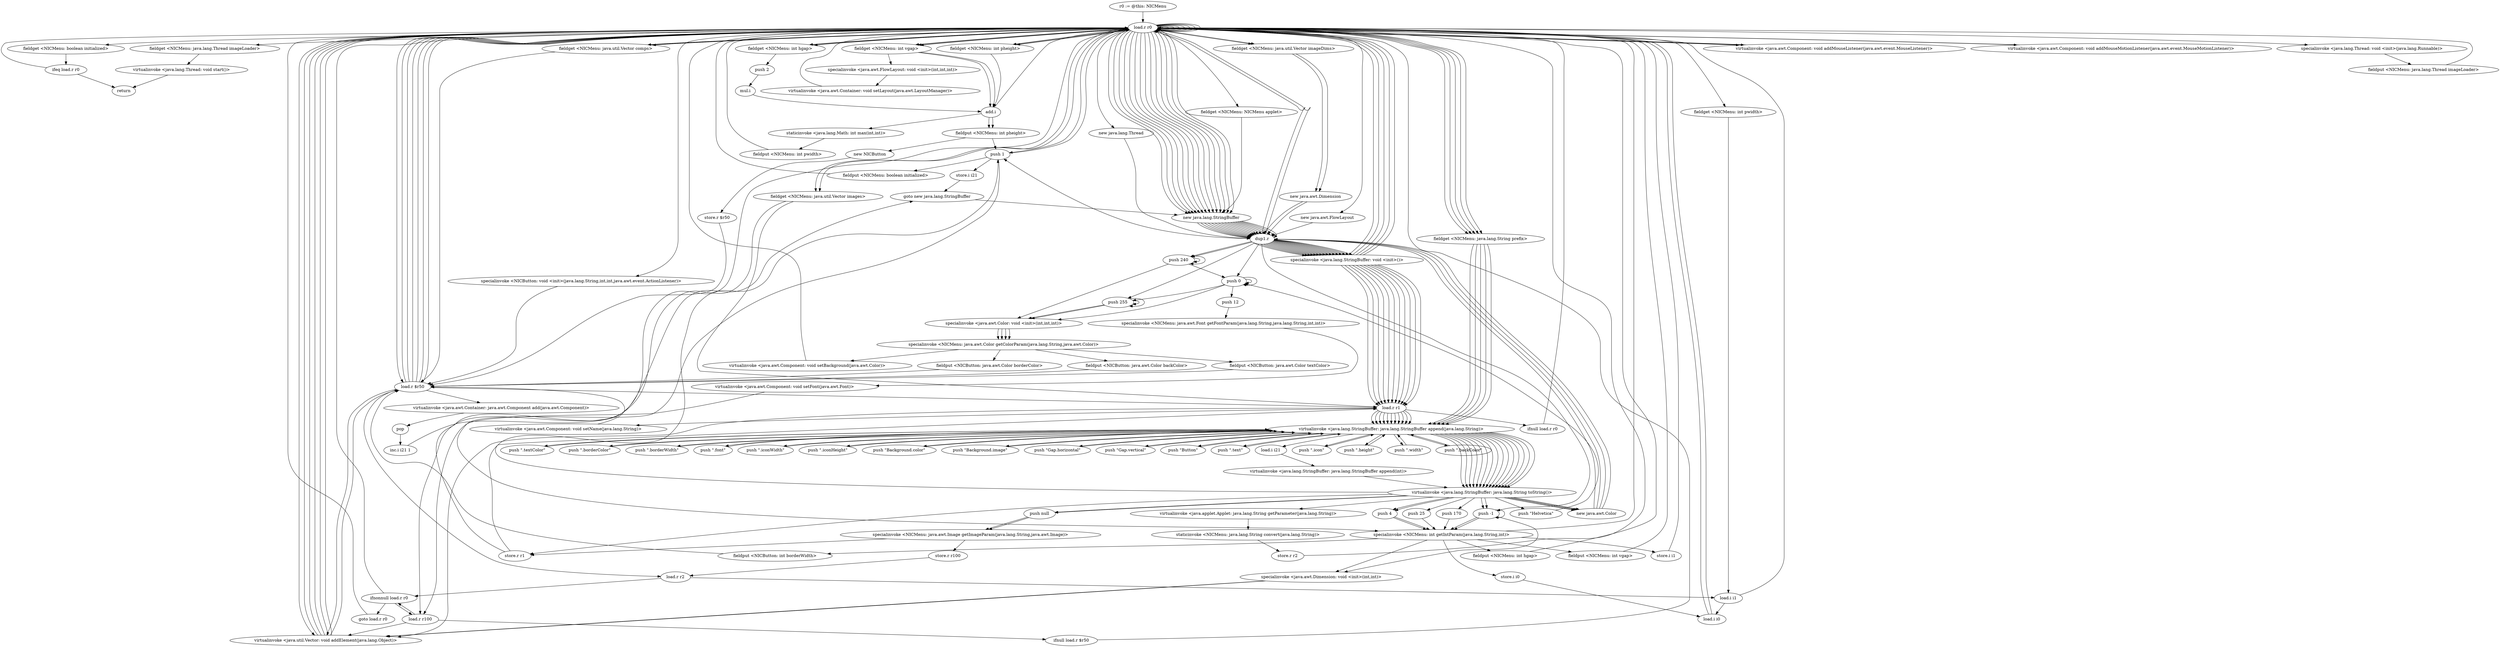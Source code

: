 digraph "" {
    "r0 := @this: NICMenu"
    "load.r r0"
    "r0 := @this: NICMenu"->"load.r r0";
    "fieldget <NICMenu: boolean initialized>"
    "load.r r0"->"fieldget <NICMenu: boolean initialized>";
    "ifeq load.r r0"
    "fieldget <NICMenu: boolean initialized>"->"ifeq load.r r0";
    "return"
    "ifeq load.r r0"->"return";
    "ifeq load.r r0"->"load.r r0";
    "push 1"
    "load.r r0"->"push 1";
    "fieldput <NICMenu: boolean initialized>"
    "push 1"->"fieldput <NICMenu: boolean initialized>";
    "fieldput <NICMenu: boolean initialized>"->"load.r r0";
    "load.r r0"->"load.r r0";
    "new java.lang.StringBuffer"
    "load.r r0"->"new java.lang.StringBuffer";
    "dup1.r"
    "new java.lang.StringBuffer"->"dup1.r";
    "specialinvoke <java.lang.StringBuffer: void <init>()>"
    "dup1.r"->"specialinvoke <java.lang.StringBuffer: void <init>()>";
    "specialinvoke <java.lang.StringBuffer: void <init>()>"->"load.r r0";
    "fieldget <NICMenu: java.lang.String prefix>"
    "load.r r0"->"fieldget <NICMenu: java.lang.String prefix>";
    "virtualinvoke <java.lang.StringBuffer: java.lang.StringBuffer append(java.lang.String)>"
    "fieldget <NICMenu: java.lang.String prefix>"->"virtualinvoke <java.lang.StringBuffer: java.lang.StringBuffer append(java.lang.String)>";
    "push \"Background.color\""
    "virtualinvoke <java.lang.StringBuffer: java.lang.StringBuffer append(java.lang.String)>"->"push \"Background.color\"";
    "push \"Background.color\""->"virtualinvoke <java.lang.StringBuffer: java.lang.StringBuffer append(java.lang.String)>";
    "virtualinvoke <java.lang.StringBuffer: java.lang.String toString()>"
    "virtualinvoke <java.lang.StringBuffer: java.lang.StringBuffer append(java.lang.String)>"->"virtualinvoke <java.lang.StringBuffer: java.lang.String toString()>";
    "new java.awt.Color"
    "virtualinvoke <java.lang.StringBuffer: java.lang.String toString()>"->"new java.awt.Color";
    "new java.awt.Color"->"dup1.r";
    "push 255"
    "dup1.r"->"push 255";
    "push 255"->"push 255";
    "push 255"->"push 255";
    "specialinvoke <java.awt.Color: void <init>(int,int,int)>"
    "push 255"->"specialinvoke <java.awt.Color: void <init>(int,int,int)>";
    "specialinvoke <NICMenu: java.awt.Color getColorParam(java.lang.String,java.awt.Color)>"
    "specialinvoke <java.awt.Color: void <init>(int,int,int)>"->"specialinvoke <NICMenu: java.awt.Color getColorParam(java.lang.String,java.awt.Color)>";
    "virtualinvoke <java.awt.Component: void setBackground(java.awt.Color)>"
    "specialinvoke <NICMenu: java.awt.Color getColorParam(java.lang.String,java.awt.Color)>"->"virtualinvoke <java.awt.Component: void setBackground(java.awt.Color)>";
    "virtualinvoke <java.awt.Component: void setBackground(java.awt.Color)>"->"load.r r0";
    "load.r r0"->"new java.lang.StringBuffer";
    "new java.lang.StringBuffer"->"dup1.r";
    "dup1.r"->"specialinvoke <java.lang.StringBuffer: void <init>()>";
    "specialinvoke <java.lang.StringBuffer: void <init>()>"->"load.r r0";
    "load.r r0"->"fieldget <NICMenu: java.lang.String prefix>";
    "fieldget <NICMenu: java.lang.String prefix>"->"virtualinvoke <java.lang.StringBuffer: java.lang.StringBuffer append(java.lang.String)>";
    "push \"Background.image\""
    "virtualinvoke <java.lang.StringBuffer: java.lang.StringBuffer append(java.lang.String)>"->"push \"Background.image\"";
    "push \"Background.image\""->"virtualinvoke <java.lang.StringBuffer: java.lang.StringBuffer append(java.lang.String)>";
    "virtualinvoke <java.lang.StringBuffer: java.lang.StringBuffer append(java.lang.String)>"->"virtualinvoke <java.lang.StringBuffer: java.lang.String toString()>";
    "push null"
    "virtualinvoke <java.lang.StringBuffer: java.lang.String toString()>"->"push null";
    "specialinvoke <NICMenu: java.awt.Image getImageParam(java.lang.String,java.awt.Image)>"
    "push null"->"specialinvoke <NICMenu: java.awt.Image getImageParam(java.lang.String,java.awt.Image)>";
    "store.r r1"
    "specialinvoke <NICMenu: java.awt.Image getImageParam(java.lang.String,java.awt.Image)>"->"store.r r1";
    "load.r r1"
    "store.r r1"->"load.r r1";
    "ifnull load.r r0"
    "load.r r1"->"ifnull load.r r0";
    "ifnull load.r r0"->"load.r r0";
    "fieldget <NICMenu: java.util.Vector images>"
    "load.r r0"->"fieldget <NICMenu: java.util.Vector images>";
    "fieldget <NICMenu: java.util.Vector images>"->"load.r r1";
    "virtualinvoke <java.util.Vector: void addElement(java.lang.Object)>"
    "load.r r1"->"virtualinvoke <java.util.Vector: void addElement(java.lang.Object)>";
    "virtualinvoke <java.util.Vector: void addElement(java.lang.Object)>"->"load.r r0";
    "fieldget <NICMenu: java.util.Vector comps>"
    "load.r r0"->"fieldget <NICMenu: java.util.Vector comps>";
    "fieldget <NICMenu: java.util.Vector comps>"->"load.r r0";
    "load.r r0"->"virtualinvoke <java.util.Vector: void addElement(java.lang.Object)>";
    "virtualinvoke <java.util.Vector: void addElement(java.lang.Object)>"->"load.r r0";
    "fieldget <NICMenu: java.util.Vector imageDims>"
    "load.r r0"->"fieldget <NICMenu: java.util.Vector imageDims>";
    "new java.awt.Dimension"
    "fieldget <NICMenu: java.util.Vector imageDims>"->"new java.awt.Dimension";
    "new java.awt.Dimension"->"dup1.r";
    "push -1"
    "dup1.r"->"push -1";
    "push -1"->"push -1";
    "specialinvoke <java.awt.Dimension: void <init>(int,int)>"
    "push -1"->"specialinvoke <java.awt.Dimension: void <init>(int,int)>";
    "specialinvoke <java.awt.Dimension: void <init>(int,int)>"->"virtualinvoke <java.util.Vector: void addElement(java.lang.Object)>";
    "virtualinvoke <java.util.Vector: void addElement(java.lang.Object)>"->"load.r r0";
    "load.r r0"->"load.r r0";
    "load.r r0"->"new java.lang.StringBuffer";
    "new java.lang.StringBuffer"->"dup1.r";
    "dup1.r"->"specialinvoke <java.lang.StringBuffer: void <init>()>";
    "specialinvoke <java.lang.StringBuffer: void <init>()>"->"load.r r0";
    "load.r r0"->"fieldget <NICMenu: java.lang.String prefix>";
    "fieldget <NICMenu: java.lang.String prefix>"->"virtualinvoke <java.lang.StringBuffer: java.lang.StringBuffer append(java.lang.String)>";
    "push \"Gap.horizontal\""
    "virtualinvoke <java.lang.StringBuffer: java.lang.StringBuffer append(java.lang.String)>"->"push \"Gap.horizontal\"";
    "push \"Gap.horizontal\""->"virtualinvoke <java.lang.StringBuffer: java.lang.StringBuffer append(java.lang.String)>";
    "virtualinvoke <java.lang.StringBuffer: java.lang.StringBuffer append(java.lang.String)>"->"virtualinvoke <java.lang.StringBuffer: java.lang.String toString()>";
    "push 4"
    "virtualinvoke <java.lang.StringBuffer: java.lang.String toString()>"->"push 4";
    "specialinvoke <NICMenu: int getIntParam(java.lang.String,int)>"
    "push 4"->"specialinvoke <NICMenu: int getIntParam(java.lang.String,int)>";
    "fieldput <NICMenu: int hgap>"
    "specialinvoke <NICMenu: int getIntParam(java.lang.String,int)>"->"fieldput <NICMenu: int hgap>";
    "fieldput <NICMenu: int hgap>"->"load.r r0";
    "load.r r0"->"load.r r0";
    "load.r r0"->"new java.lang.StringBuffer";
    "new java.lang.StringBuffer"->"dup1.r";
    "dup1.r"->"specialinvoke <java.lang.StringBuffer: void <init>()>";
    "specialinvoke <java.lang.StringBuffer: void <init>()>"->"load.r r0";
    "load.r r0"->"fieldget <NICMenu: java.lang.String prefix>";
    "fieldget <NICMenu: java.lang.String prefix>"->"virtualinvoke <java.lang.StringBuffer: java.lang.StringBuffer append(java.lang.String)>";
    "push \"Gap.vertical\""
    "virtualinvoke <java.lang.StringBuffer: java.lang.StringBuffer append(java.lang.String)>"->"push \"Gap.vertical\"";
    "push \"Gap.vertical\""->"virtualinvoke <java.lang.StringBuffer: java.lang.StringBuffer append(java.lang.String)>";
    "virtualinvoke <java.lang.StringBuffer: java.lang.StringBuffer append(java.lang.String)>"->"virtualinvoke <java.lang.StringBuffer: java.lang.String toString()>";
    "virtualinvoke <java.lang.StringBuffer: java.lang.String toString()>"->"push 4";
    "push 4"->"specialinvoke <NICMenu: int getIntParam(java.lang.String,int)>";
    "fieldput <NICMenu: int vgap>"
    "specialinvoke <NICMenu: int getIntParam(java.lang.String,int)>"->"fieldput <NICMenu: int vgap>";
    "fieldput <NICMenu: int vgap>"->"load.r r0";
    "new java.awt.FlowLayout"
    "load.r r0"->"new java.awt.FlowLayout";
    "new java.awt.FlowLayout"->"dup1.r";
    "dup1.r"->"push 1";
    "push 1"->"load.r r0";
    "fieldget <NICMenu: int hgap>"
    "load.r r0"->"fieldget <NICMenu: int hgap>";
    "fieldget <NICMenu: int hgap>"->"load.r r0";
    "fieldget <NICMenu: int vgap>"
    "load.r r0"->"fieldget <NICMenu: int vgap>";
    "specialinvoke <java.awt.FlowLayout: void <init>(int,int,int)>"
    "fieldget <NICMenu: int vgap>"->"specialinvoke <java.awt.FlowLayout: void <init>(int,int,int)>";
    "virtualinvoke <java.awt.Container: void setLayout(java.awt.LayoutManager)>"
    "specialinvoke <java.awt.FlowLayout: void <init>(int,int,int)>"->"virtualinvoke <java.awt.Container: void setLayout(java.awt.LayoutManager)>";
    "virtualinvoke <java.awt.Container: void setLayout(java.awt.LayoutManager)>"->"load.r r0";
    "load.r r0"->"load.r r0";
    "fieldget <NICMenu: int pheight>"
    "load.r r0"->"fieldget <NICMenu: int pheight>";
    "fieldget <NICMenu: int pheight>"->"load.r r0";
    "load.r r0"->"fieldget <NICMenu: int vgap>";
    "add.i"
    "fieldget <NICMenu: int vgap>"->"add.i";
    "fieldput <NICMenu: int pheight>"
    "add.i"->"fieldput <NICMenu: int pheight>";
    "fieldput <NICMenu: int pheight>"->"push 1";
    "store.i i21"
    "push 1"->"store.i i21";
    "goto new java.lang.StringBuffer"
    "store.i i21"->"goto new java.lang.StringBuffer";
    "goto new java.lang.StringBuffer"->"new java.lang.StringBuffer";
    "new java.lang.StringBuffer"->"dup1.r";
    "dup1.r"->"specialinvoke <java.lang.StringBuffer: void <init>()>";
    "specialinvoke <java.lang.StringBuffer: void <init>()>"->"load.r r0";
    "load.r r0"->"fieldget <NICMenu: java.lang.String prefix>";
    "fieldget <NICMenu: java.lang.String prefix>"->"virtualinvoke <java.lang.StringBuffer: java.lang.StringBuffer append(java.lang.String)>";
    "push \"Button\""
    "virtualinvoke <java.lang.StringBuffer: java.lang.StringBuffer append(java.lang.String)>"->"push \"Button\"";
    "push \"Button\""->"virtualinvoke <java.lang.StringBuffer: java.lang.StringBuffer append(java.lang.String)>";
    "load.i i21"
    "virtualinvoke <java.lang.StringBuffer: java.lang.StringBuffer append(java.lang.String)>"->"load.i i21";
    "virtualinvoke <java.lang.StringBuffer: java.lang.StringBuffer append(int)>"
    "load.i i21"->"virtualinvoke <java.lang.StringBuffer: java.lang.StringBuffer append(int)>";
    "virtualinvoke <java.lang.StringBuffer: java.lang.StringBuffer append(int)>"->"virtualinvoke <java.lang.StringBuffer: java.lang.String toString()>";
    "virtualinvoke <java.lang.StringBuffer: java.lang.String toString()>"->"store.r r1";
    "store.r r1"->"load.r r0";
    "fieldget <NICMenu: NICMenu applet>"
    "load.r r0"->"fieldget <NICMenu: NICMenu applet>";
    "fieldget <NICMenu: NICMenu applet>"->"new java.lang.StringBuffer";
    "new java.lang.StringBuffer"->"dup1.r";
    "dup1.r"->"specialinvoke <java.lang.StringBuffer: void <init>()>";
    "specialinvoke <java.lang.StringBuffer: void <init>()>"->"load.r r1";
    "load.r r1"->"virtualinvoke <java.lang.StringBuffer: java.lang.StringBuffer append(java.lang.String)>";
    "push \".text\""
    "virtualinvoke <java.lang.StringBuffer: java.lang.StringBuffer append(java.lang.String)>"->"push \".text\"";
    "push \".text\""->"virtualinvoke <java.lang.StringBuffer: java.lang.StringBuffer append(java.lang.String)>";
    "virtualinvoke <java.lang.StringBuffer: java.lang.StringBuffer append(java.lang.String)>"->"virtualinvoke <java.lang.StringBuffer: java.lang.String toString()>";
    "virtualinvoke <java.applet.Applet: java.lang.String getParameter(java.lang.String)>"
    "virtualinvoke <java.lang.StringBuffer: java.lang.String toString()>"->"virtualinvoke <java.applet.Applet: java.lang.String getParameter(java.lang.String)>";
    "staticinvoke <NICMenu: java.lang.String convert(java.lang.String)>"
    "virtualinvoke <java.applet.Applet: java.lang.String getParameter(java.lang.String)>"->"staticinvoke <NICMenu: java.lang.String convert(java.lang.String)>";
    "store.r r2"
    "staticinvoke <NICMenu: java.lang.String convert(java.lang.String)>"->"store.r r2";
    "store.r r2"->"load.r r0";
    "load.r r0"->"new java.lang.StringBuffer";
    "new java.lang.StringBuffer"->"dup1.r";
    "dup1.r"->"specialinvoke <java.lang.StringBuffer: void <init>()>";
    "specialinvoke <java.lang.StringBuffer: void <init>()>"->"load.r r1";
    "load.r r1"->"virtualinvoke <java.lang.StringBuffer: java.lang.StringBuffer append(java.lang.String)>";
    "push \".icon\""
    "virtualinvoke <java.lang.StringBuffer: java.lang.StringBuffer append(java.lang.String)>"->"push \".icon\"";
    "push \".icon\""->"virtualinvoke <java.lang.StringBuffer: java.lang.StringBuffer append(java.lang.String)>";
    "virtualinvoke <java.lang.StringBuffer: java.lang.StringBuffer append(java.lang.String)>"->"virtualinvoke <java.lang.StringBuffer: java.lang.String toString()>";
    "virtualinvoke <java.lang.StringBuffer: java.lang.String toString()>"->"push null";
    "push null"->"specialinvoke <NICMenu: java.awt.Image getImageParam(java.lang.String,java.awt.Image)>";
    "store.r r100"
    "specialinvoke <NICMenu: java.awt.Image getImageParam(java.lang.String,java.awt.Image)>"->"store.r r100";
    "load.r r2"
    "store.r r100"->"load.r r2";
    "ifnonnull load.r r0"
    "load.r r2"->"ifnonnull load.r r0";
    "load.r r100"
    "ifnonnull load.r r0"->"load.r r100";
    "load.r r100"->"ifnonnull load.r r0";
    "goto load.r r0"
    "ifnonnull load.r r0"->"goto load.r r0";
    "goto load.r r0"->"load.r r0";
    "load.r r0"->"load.r r0";
    "virtualinvoke <java.awt.Component: void addMouseListener(java.awt.event.MouseListener)>"
    "load.r r0"->"virtualinvoke <java.awt.Component: void addMouseListener(java.awt.event.MouseListener)>";
    "virtualinvoke <java.awt.Component: void addMouseListener(java.awt.event.MouseListener)>"->"load.r r0";
    "load.r r0"->"load.r r0";
    "virtualinvoke <java.awt.Component: void addMouseMotionListener(java.awt.event.MouseMotionListener)>"
    "load.r r0"->"virtualinvoke <java.awt.Component: void addMouseMotionListener(java.awt.event.MouseMotionListener)>";
    "virtualinvoke <java.awt.Component: void addMouseMotionListener(java.awt.event.MouseMotionListener)>"->"load.r r0";
    "new java.lang.Thread"
    "load.r r0"->"new java.lang.Thread";
    "new java.lang.Thread"->"dup1.r";
    "dup1.r"->"load.r r0";
    "specialinvoke <java.lang.Thread: void <init>(java.lang.Runnable)>"
    "load.r r0"->"specialinvoke <java.lang.Thread: void <init>(java.lang.Runnable)>";
    "fieldput <NICMenu: java.lang.Thread imageLoader>"
    "specialinvoke <java.lang.Thread: void <init>(java.lang.Runnable)>"->"fieldput <NICMenu: java.lang.Thread imageLoader>";
    "fieldput <NICMenu: java.lang.Thread imageLoader>"->"load.r r0";
    "fieldget <NICMenu: java.lang.Thread imageLoader>"
    "load.r r0"->"fieldget <NICMenu: java.lang.Thread imageLoader>";
    "virtualinvoke <java.lang.Thread: void start()>"
    "fieldget <NICMenu: java.lang.Thread imageLoader>"->"virtualinvoke <java.lang.Thread: void start()>";
    "virtualinvoke <java.lang.Thread: void start()>"->"return";
    "ifnonnull load.r r0"->"load.r r0";
    "load.r r0"->"load.r r0";
    "load.r r0"->"new java.lang.StringBuffer";
    "new java.lang.StringBuffer"->"dup1.r";
    "dup1.r"->"specialinvoke <java.lang.StringBuffer: void <init>()>";
    "specialinvoke <java.lang.StringBuffer: void <init>()>"->"load.r r1";
    "load.r r1"->"virtualinvoke <java.lang.StringBuffer: java.lang.StringBuffer append(java.lang.String)>";
    "push \".height\""
    "virtualinvoke <java.lang.StringBuffer: java.lang.StringBuffer append(java.lang.String)>"->"push \".height\"";
    "push \".height\""->"virtualinvoke <java.lang.StringBuffer: java.lang.StringBuffer append(java.lang.String)>";
    "virtualinvoke <java.lang.StringBuffer: java.lang.StringBuffer append(java.lang.String)>"->"virtualinvoke <java.lang.StringBuffer: java.lang.String toString()>";
    "push 25"
    "virtualinvoke <java.lang.StringBuffer: java.lang.String toString()>"->"push 25";
    "push 25"->"specialinvoke <NICMenu: int getIntParam(java.lang.String,int)>";
    "store.i i0"
    "specialinvoke <NICMenu: int getIntParam(java.lang.String,int)>"->"store.i i0";
    "load.i i0"
    "store.i i0"->"load.i i0";
    "load.i i0"->"load.r r0";
    "load.r r0"->"load.r r0";
    "load.r r0"->"new java.lang.StringBuffer";
    "new java.lang.StringBuffer"->"dup1.r";
    "dup1.r"->"specialinvoke <java.lang.StringBuffer: void <init>()>";
    "specialinvoke <java.lang.StringBuffer: void <init>()>"->"load.r r1";
    "load.r r1"->"virtualinvoke <java.lang.StringBuffer: java.lang.StringBuffer append(java.lang.String)>";
    "push \".width\""
    "virtualinvoke <java.lang.StringBuffer: java.lang.StringBuffer append(java.lang.String)>"->"push \".width\"";
    "push \".width\""->"virtualinvoke <java.lang.StringBuffer: java.lang.StringBuffer append(java.lang.String)>";
    "virtualinvoke <java.lang.StringBuffer: java.lang.StringBuffer append(java.lang.String)>"->"virtualinvoke <java.lang.StringBuffer: java.lang.String toString()>";
    "push 170"
    "virtualinvoke <java.lang.StringBuffer: java.lang.String toString()>"->"push 170";
    "push 170"->"specialinvoke <NICMenu: int getIntParam(java.lang.String,int)>";
    "store.i i1"
    "specialinvoke <NICMenu: int getIntParam(java.lang.String,int)>"->"store.i i1";
    "store.i i1"->"load.r r0";
    "fieldget <NICMenu: int pwidth>"
    "load.r r0"->"fieldget <NICMenu: int pwidth>";
    "load.i i1"
    "fieldget <NICMenu: int pwidth>"->"load.i i1";
    "load.i i1"->"load.r r0";
    "load.r r0"->"fieldget <NICMenu: int hgap>";
    "push 2"
    "fieldget <NICMenu: int hgap>"->"push 2";
    "mul.i"
    "push 2"->"mul.i";
    "mul.i"->"add.i";
    "staticinvoke <java.lang.Math: int max(int,int)>"
    "add.i"->"staticinvoke <java.lang.Math: int max(int,int)>";
    "fieldput <NICMenu: int pwidth>"
    "staticinvoke <java.lang.Math: int max(int,int)>"->"fieldput <NICMenu: int pwidth>";
    "fieldput <NICMenu: int pwidth>"->"load.r r0";
    "load.r r0"->"fieldget <NICMenu: int vgap>";
    "fieldget <NICMenu: int vgap>"->"add.i";
    "add.i"->"load.r r0";
    "load.r r0"->"fieldget <NICMenu: int pheight>";
    "fieldget <NICMenu: int pheight>"->"add.i";
    "add.i"->"fieldput <NICMenu: int pheight>";
    "new NICButton"
    "fieldput <NICMenu: int pheight>"->"new NICButton";
    "store.r $r50"
    "new NICButton"->"store.r $r50";
    "load.r $r50"
    "store.r $r50"->"load.r $r50";
    "load.r $r50"->"load.r r2";
    "load.r r2"->"load.i i1";
    "load.i i1"->"load.i i0";
    "load.i i0"->"load.r r0";
    "specialinvoke <NICButton: void <init>(java.lang.String,int,int,java.awt.event.ActionListener)>"
    "load.r r0"->"specialinvoke <NICButton: void <init>(java.lang.String,int,int,java.awt.event.ActionListener)>";
    "specialinvoke <NICButton: void <init>(java.lang.String,int,int,java.awt.event.ActionListener)>"->"load.r $r50";
    "load.r $r50"->"load.r r1";
    "virtualinvoke <java.awt.Component: void setName(java.lang.String)>"
    "load.r r1"->"virtualinvoke <java.awt.Component: void setName(java.lang.String)>";
    "virtualinvoke <java.awt.Component: void setName(java.lang.String)>"->"load.r $r50";
    "load.r $r50"->"load.r r0";
    "load.r r0"->"new java.lang.StringBuffer";
    "new java.lang.StringBuffer"->"dup1.r";
    "dup1.r"->"specialinvoke <java.lang.StringBuffer: void <init>()>";
    "specialinvoke <java.lang.StringBuffer: void <init>()>"->"load.r r1";
    "load.r r1"->"virtualinvoke <java.lang.StringBuffer: java.lang.StringBuffer append(java.lang.String)>";
    "push \".backColor\""
    "virtualinvoke <java.lang.StringBuffer: java.lang.StringBuffer append(java.lang.String)>"->"push \".backColor\"";
    "push \".backColor\""->"virtualinvoke <java.lang.StringBuffer: java.lang.StringBuffer append(java.lang.String)>";
    "virtualinvoke <java.lang.StringBuffer: java.lang.StringBuffer append(java.lang.String)>"->"virtualinvoke <java.lang.StringBuffer: java.lang.String toString()>";
    "virtualinvoke <java.lang.StringBuffer: java.lang.String toString()>"->"new java.awt.Color";
    "new java.awt.Color"->"dup1.r";
    "push 240"
    "dup1.r"->"push 240";
    "push 240"->"push 240";
    "push 240"->"push 240";
    "push 240"->"specialinvoke <java.awt.Color: void <init>(int,int,int)>";
    "specialinvoke <java.awt.Color: void <init>(int,int,int)>"->"specialinvoke <NICMenu: java.awt.Color getColorParam(java.lang.String,java.awt.Color)>";
    "fieldput <NICButton: java.awt.Color backColor>"
    "specialinvoke <NICMenu: java.awt.Color getColorParam(java.lang.String,java.awt.Color)>"->"fieldput <NICButton: java.awt.Color backColor>";
    "fieldput <NICButton: java.awt.Color backColor>"->"load.r $r50";
    "load.r $r50"->"load.r r0";
    "load.r r0"->"new java.lang.StringBuffer";
    "new java.lang.StringBuffer"->"dup1.r";
    "dup1.r"->"specialinvoke <java.lang.StringBuffer: void <init>()>";
    "specialinvoke <java.lang.StringBuffer: void <init>()>"->"load.r r1";
    "load.r r1"->"virtualinvoke <java.lang.StringBuffer: java.lang.StringBuffer append(java.lang.String)>";
    "push \".textColor\""
    "virtualinvoke <java.lang.StringBuffer: java.lang.StringBuffer append(java.lang.String)>"->"push \".textColor\"";
    "push \".textColor\""->"virtualinvoke <java.lang.StringBuffer: java.lang.StringBuffer append(java.lang.String)>";
    "virtualinvoke <java.lang.StringBuffer: java.lang.StringBuffer append(java.lang.String)>"->"virtualinvoke <java.lang.StringBuffer: java.lang.String toString()>";
    "virtualinvoke <java.lang.StringBuffer: java.lang.String toString()>"->"new java.awt.Color";
    "new java.awt.Color"->"dup1.r";
    "push 0"
    "dup1.r"->"push 0";
    "push 0"->"push 0";
    "push 0"->"push 255";
    "push 255"->"specialinvoke <java.awt.Color: void <init>(int,int,int)>";
    "specialinvoke <java.awt.Color: void <init>(int,int,int)>"->"specialinvoke <NICMenu: java.awt.Color getColorParam(java.lang.String,java.awt.Color)>";
    "fieldput <NICButton: java.awt.Color textColor>"
    "specialinvoke <NICMenu: java.awt.Color getColorParam(java.lang.String,java.awt.Color)>"->"fieldput <NICButton: java.awt.Color textColor>";
    "fieldput <NICButton: java.awt.Color textColor>"->"load.r $r50";
    "load.r $r50"->"load.r r0";
    "load.r r0"->"new java.lang.StringBuffer";
    "new java.lang.StringBuffer"->"dup1.r";
    "dup1.r"->"specialinvoke <java.lang.StringBuffer: void <init>()>";
    "specialinvoke <java.lang.StringBuffer: void <init>()>"->"load.r r1";
    "load.r r1"->"virtualinvoke <java.lang.StringBuffer: java.lang.StringBuffer append(java.lang.String)>";
    "push \".borderColor\""
    "virtualinvoke <java.lang.StringBuffer: java.lang.StringBuffer append(java.lang.String)>"->"push \".borderColor\"";
    "push \".borderColor\""->"virtualinvoke <java.lang.StringBuffer: java.lang.StringBuffer append(java.lang.String)>";
    "virtualinvoke <java.lang.StringBuffer: java.lang.StringBuffer append(java.lang.String)>"->"virtualinvoke <java.lang.StringBuffer: java.lang.String toString()>";
    "virtualinvoke <java.lang.StringBuffer: java.lang.String toString()>"->"new java.awt.Color";
    "new java.awt.Color"->"dup1.r";
    "dup1.r"->"push 240";
    "push 240"->"push 0";
    "push 0"->"push 0";
    "push 0"->"specialinvoke <java.awt.Color: void <init>(int,int,int)>";
    "specialinvoke <java.awt.Color: void <init>(int,int,int)>"->"specialinvoke <NICMenu: java.awt.Color getColorParam(java.lang.String,java.awt.Color)>";
    "fieldput <NICButton: java.awt.Color borderColor>"
    "specialinvoke <NICMenu: java.awt.Color getColorParam(java.lang.String,java.awt.Color)>"->"fieldput <NICButton: java.awt.Color borderColor>";
    "fieldput <NICButton: java.awt.Color borderColor>"->"load.r $r50";
    "load.r $r50"->"load.r r0";
    "load.r r0"->"new java.lang.StringBuffer";
    "new java.lang.StringBuffer"->"dup1.r";
    "dup1.r"->"specialinvoke <java.lang.StringBuffer: void <init>()>";
    "specialinvoke <java.lang.StringBuffer: void <init>()>"->"load.r r1";
    "load.r r1"->"virtualinvoke <java.lang.StringBuffer: java.lang.StringBuffer append(java.lang.String)>";
    "push \".borderWidth\""
    "virtualinvoke <java.lang.StringBuffer: java.lang.StringBuffer append(java.lang.String)>"->"push \".borderWidth\"";
    "push \".borderWidth\""->"virtualinvoke <java.lang.StringBuffer: java.lang.StringBuffer append(java.lang.String)>";
    "virtualinvoke <java.lang.StringBuffer: java.lang.StringBuffer append(java.lang.String)>"->"virtualinvoke <java.lang.StringBuffer: java.lang.String toString()>";
    "virtualinvoke <java.lang.StringBuffer: java.lang.String toString()>"->"push 1";
    "push 1"->"specialinvoke <NICMenu: int getIntParam(java.lang.String,int)>";
    "fieldput <NICButton: int borderWidth>"
    "specialinvoke <NICMenu: int getIntParam(java.lang.String,int)>"->"fieldput <NICButton: int borderWidth>";
    "fieldput <NICButton: int borderWidth>"->"load.r $r50";
    "load.r $r50"->"load.r r0";
    "load.r r0"->"new java.lang.StringBuffer";
    "new java.lang.StringBuffer"->"dup1.r";
    "dup1.r"->"specialinvoke <java.lang.StringBuffer: void <init>()>";
    "specialinvoke <java.lang.StringBuffer: void <init>()>"->"load.r r1";
    "load.r r1"->"virtualinvoke <java.lang.StringBuffer: java.lang.StringBuffer append(java.lang.String)>";
    "push \".font\""
    "virtualinvoke <java.lang.StringBuffer: java.lang.StringBuffer append(java.lang.String)>"->"push \".font\"";
    "push \".font\""->"virtualinvoke <java.lang.StringBuffer: java.lang.StringBuffer append(java.lang.String)>";
    "virtualinvoke <java.lang.StringBuffer: java.lang.StringBuffer append(java.lang.String)>"->"virtualinvoke <java.lang.StringBuffer: java.lang.String toString()>";
    "push \"Helvetica\""
    "virtualinvoke <java.lang.StringBuffer: java.lang.String toString()>"->"push \"Helvetica\"";
    "push \"Helvetica\""->"push 0";
    "push 12"
    "push 0"->"push 12";
    "specialinvoke <NICMenu: java.awt.Font getFontParam(java.lang.String,java.lang.String,int,int)>"
    "push 12"->"specialinvoke <NICMenu: java.awt.Font getFontParam(java.lang.String,java.lang.String,int,int)>";
    "virtualinvoke <java.awt.Component: void setFont(java.awt.Font)>"
    "specialinvoke <NICMenu: java.awt.Font getFontParam(java.lang.String,java.lang.String,int,int)>"->"virtualinvoke <java.awt.Component: void setFont(java.awt.Font)>";
    "virtualinvoke <java.awt.Component: void setFont(java.awt.Font)>"->"load.r r100";
    "ifnull load.r $r50"
    "load.r r100"->"ifnull load.r $r50";
    "ifnull load.r $r50"->"load.r r0";
    "load.r r0"->"fieldget <NICMenu: java.util.Vector images>";
    "fieldget <NICMenu: java.util.Vector images>"->"load.r r100";
    "load.r r100"->"virtualinvoke <java.util.Vector: void addElement(java.lang.Object)>";
    "virtualinvoke <java.util.Vector: void addElement(java.lang.Object)>"->"load.r r0";
    "load.r r0"->"fieldget <NICMenu: java.util.Vector comps>";
    "fieldget <NICMenu: java.util.Vector comps>"->"load.r $r50";
    "load.r $r50"->"virtualinvoke <java.util.Vector: void addElement(java.lang.Object)>";
    "virtualinvoke <java.util.Vector: void addElement(java.lang.Object)>"->"load.r r0";
    "load.r r0"->"fieldget <NICMenu: java.util.Vector imageDims>";
    "fieldget <NICMenu: java.util.Vector imageDims>"->"new java.awt.Dimension";
    "new java.awt.Dimension"->"dup1.r";
    "dup1.r"->"load.r r0";
    "load.r r0"->"new java.lang.StringBuffer";
    "new java.lang.StringBuffer"->"dup1.r";
    "dup1.r"->"specialinvoke <java.lang.StringBuffer: void <init>()>";
    "specialinvoke <java.lang.StringBuffer: void <init>()>"->"load.r r1";
    "load.r r1"->"virtualinvoke <java.lang.StringBuffer: java.lang.StringBuffer append(java.lang.String)>";
    "push \".iconWidth\""
    "virtualinvoke <java.lang.StringBuffer: java.lang.StringBuffer append(java.lang.String)>"->"push \".iconWidth\"";
    "push \".iconWidth\""->"virtualinvoke <java.lang.StringBuffer: java.lang.StringBuffer append(java.lang.String)>";
    "virtualinvoke <java.lang.StringBuffer: java.lang.StringBuffer append(java.lang.String)>"->"virtualinvoke <java.lang.StringBuffer: java.lang.String toString()>";
    "virtualinvoke <java.lang.StringBuffer: java.lang.String toString()>"->"push -1";
    "push -1"->"specialinvoke <NICMenu: int getIntParam(java.lang.String,int)>";
    "specialinvoke <NICMenu: int getIntParam(java.lang.String,int)>"->"load.r r0";
    "load.r r0"->"new java.lang.StringBuffer";
    "new java.lang.StringBuffer"->"dup1.r";
    "dup1.r"->"specialinvoke <java.lang.StringBuffer: void <init>()>";
    "specialinvoke <java.lang.StringBuffer: void <init>()>"->"load.r r1";
    "load.r r1"->"virtualinvoke <java.lang.StringBuffer: java.lang.StringBuffer append(java.lang.String)>";
    "push \".iconHeight\""
    "virtualinvoke <java.lang.StringBuffer: java.lang.StringBuffer append(java.lang.String)>"->"push \".iconHeight\"";
    "push \".iconHeight\""->"virtualinvoke <java.lang.StringBuffer: java.lang.StringBuffer append(java.lang.String)>";
    "virtualinvoke <java.lang.StringBuffer: java.lang.StringBuffer append(java.lang.String)>"->"virtualinvoke <java.lang.StringBuffer: java.lang.String toString()>";
    "virtualinvoke <java.lang.StringBuffer: java.lang.String toString()>"->"push -1";
    "push -1"->"specialinvoke <NICMenu: int getIntParam(java.lang.String,int)>";
    "specialinvoke <NICMenu: int getIntParam(java.lang.String,int)>"->"specialinvoke <java.awt.Dimension: void <init>(int,int)>";
    "specialinvoke <java.awt.Dimension: void <init>(int,int)>"->"virtualinvoke <java.util.Vector: void addElement(java.lang.Object)>";
    "virtualinvoke <java.util.Vector: void addElement(java.lang.Object)>"->"load.r $r50";
    "load.r $r50"->"load.r r0";
    "load.r r0"->"virtualinvoke <java.awt.Component: void addMouseListener(java.awt.event.MouseListener)>";
    "virtualinvoke <java.awt.Component: void addMouseListener(java.awt.event.MouseListener)>"->"load.r r0";
    "load.r r0"->"load.r $r50";
    "virtualinvoke <java.awt.Container: java.awt.Component add(java.awt.Component)>"
    "load.r $r50"->"virtualinvoke <java.awt.Container: java.awt.Component add(java.awt.Component)>";
    "pop"
    "virtualinvoke <java.awt.Container: java.awt.Component add(java.awt.Component)>"->"pop";
    "inc.i i21 1"
    "pop"->"inc.i i21 1";
    "inc.i i21 1"->"goto new java.lang.StringBuffer";
}
